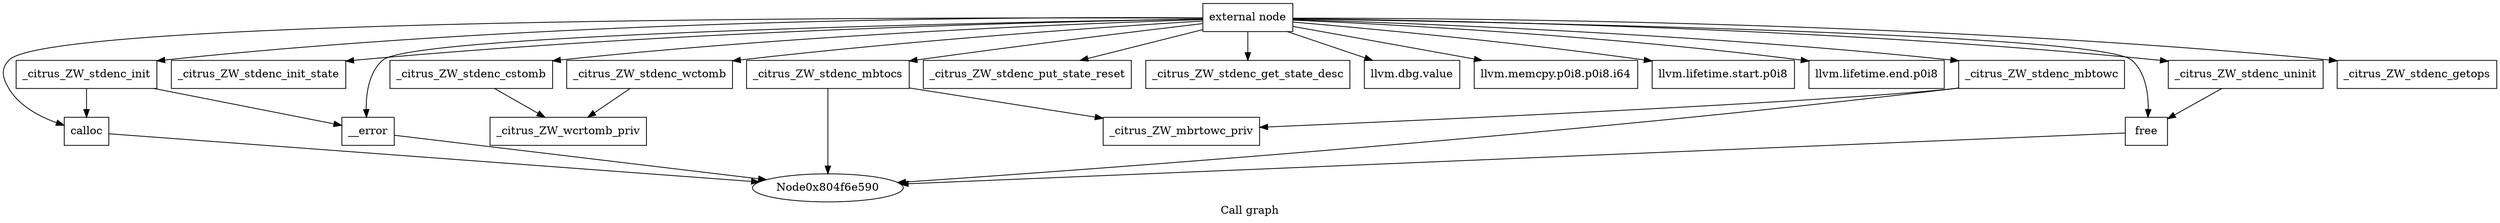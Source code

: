 digraph "Call graph" {
	label="Call graph";

	Node0x804f6e560 [shape=record,label="{external node}"];
	Node0x804f6e560 -> Node0x804f6e5f0;
	Node0x804f6e560 -> Node0x804f6e710;
	Node0x804f6e560 -> Node0x804f6e7d0;
	Node0x804f6e560 -> Node0x804f6e830;
	Node0x804f6e560 -> Node0x804f6e8f0;
	Node0x804f6e560 -> Node0x804f6e9b0;
	Node0x804f6e560 -> Node0x804f6ea10;
	Node0x804f6e560 -> Node0x804f6ea70;
	Node0x804f6e560 -> Node0x804f6ead0;
	Node0x804f6e560 -> Node0x804f6eb30;
	Node0x804f6e560 -> Node0x804f6eb90;
	Node0x804f6e560 -> Node0x804f6ebf0;
	Node0x804f6e560 -> Node0x804f6ec50;
	Node0x804f6e560 -> Node0x804f6e770;
	Node0x804f6e560 -> Node0x804f6e650;
	Node0x804f6e560 -> Node0x804f6e6b0;
	Node0x804f6e560 -> Node0x804f6ecb0;
	Node0x804f6e5f0 [shape=record,label="{_citrus_ZW_stdenc_init}"];
	Node0x804f6e5f0 -> Node0x804f6e650;
	Node0x804f6e5f0 -> Node0x804f6e6b0;
	Node0x804f6e710 [shape=record,label="{_citrus_ZW_stdenc_uninit}"];
	Node0x804f6e710 -> Node0x804f6e770;
	Node0x804f6e7d0 [shape=record,label="{_citrus_ZW_stdenc_init_state}"];
	Node0x804f6e830 [shape=record,label="{_citrus_ZW_stdenc_mbtocs}"];
	Node0x804f6e830 -> Node0x804f6e890;
	Node0x804f6e830 -> Node0x804f6e590;
	Node0x804f6e8f0 [shape=record,label="{_citrus_ZW_stdenc_cstomb}"];
	Node0x804f6e8f0 -> Node0x804f6e950;
	Node0x804f6e9b0 [shape=record,label="{_citrus_ZW_stdenc_mbtowc}"];
	Node0x804f6e9b0 -> Node0x804f6e890;
	Node0x804f6e9b0 -> Node0x804f6e590;
	Node0x804f6ea10 [shape=record,label="{_citrus_ZW_stdenc_wctomb}"];
	Node0x804f6ea10 -> Node0x804f6e950;
	Node0x804f6ea70 [shape=record,label="{_citrus_ZW_stdenc_put_state_reset}"];
	Node0x804f6ead0 [shape=record,label="{_citrus_ZW_stdenc_get_state_desc}"];
	Node0x804f6eb30 [shape=record,label="{llvm.dbg.value}"];
	Node0x804f6e950 [shape=record,label="{_citrus_ZW_wcrtomb_priv}"];
	Node0x804f6eb90 [shape=record,label="{llvm.memcpy.p0i8.p0i8.i64}"];
	Node0x804f6e890 [shape=record,label="{_citrus_ZW_mbrtowc_priv}"];
	Node0x804f6ebf0 [shape=record,label="{llvm.lifetime.start.p0i8}"];
	Node0x804f6ec50 [shape=record,label="{llvm.lifetime.end.p0i8}"];
	Node0x804f6e770 [shape=record,label="{free}"];
	Node0x804f6e770 -> Node0x804f6e590;
	Node0x804f6e650 [shape=record,label="{calloc}"];
	Node0x804f6e650 -> Node0x804f6e590;
	Node0x804f6e6b0 [shape=record,label="{__error}"];
	Node0x804f6e6b0 -> Node0x804f6e590;
	Node0x804f6ecb0 [shape=record,label="{_citrus_ZW_stdenc_getops}"];
}
